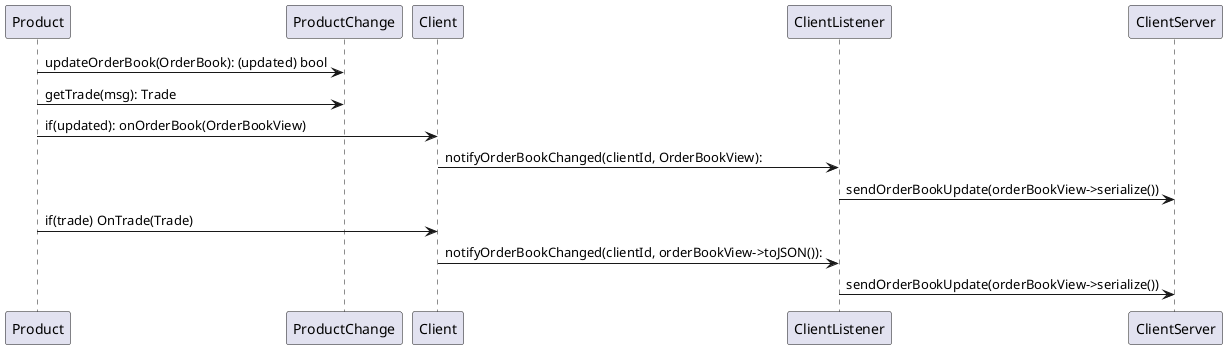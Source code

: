 @startuml "ProductChangeReceived"
Product->ProductChange : updateOrderBook(OrderBook): (updated) bool
Product->ProductChange : getTrade(msg): Trade
Product->Client: if(updated): onOrderBook(OrderBookView)
Client->ClientListener: notifyOrderBookChanged(clientId, OrderBookView):
ClientListener->ClientServer: sendOrderBookUpdate(orderBookView->serialize())

Product->Client: if(trade) OnTrade(Trade)
Client->ClientListener: notifyOrderBookChanged(clientId, orderBookView->toJSON()):
ClientListener->ClientServer: sendOrderBookUpdate(orderBookView->serialize())

@enduml